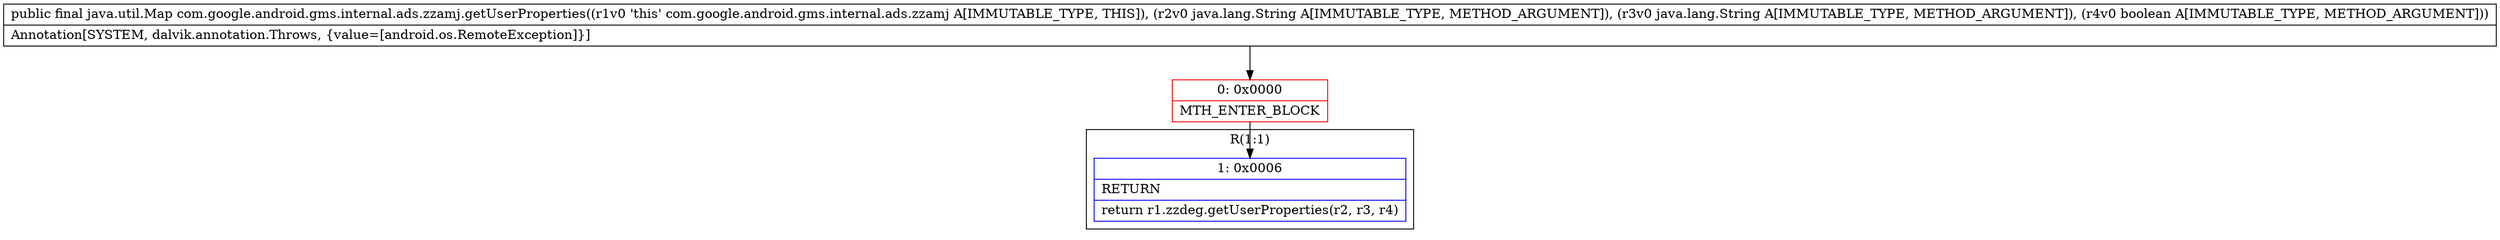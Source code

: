 digraph "CFG forcom.google.android.gms.internal.ads.zzamj.getUserProperties(Ljava\/lang\/String;Ljava\/lang\/String;Z)Ljava\/util\/Map;" {
subgraph cluster_Region_688527596 {
label = "R(1:1)";
node [shape=record,color=blue];
Node_1 [shape=record,label="{1\:\ 0x0006|RETURN\l|return r1.zzdeg.getUserProperties(r2, r3, r4)\l}"];
}
Node_0 [shape=record,color=red,label="{0\:\ 0x0000|MTH_ENTER_BLOCK\l}"];
MethodNode[shape=record,label="{public final java.util.Map com.google.android.gms.internal.ads.zzamj.getUserProperties((r1v0 'this' com.google.android.gms.internal.ads.zzamj A[IMMUTABLE_TYPE, THIS]), (r2v0 java.lang.String A[IMMUTABLE_TYPE, METHOD_ARGUMENT]), (r3v0 java.lang.String A[IMMUTABLE_TYPE, METHOD_ARGUMENT]), (r4v0 boolean A[IMMUTABLE_TYPE, METHOD_ARGUMENT]))  | Annotation[SYSTEM, dalvik.annotation.Throws, \{value=[android.os.RemoteException]\}]\l}"];
MethodNode -> Node_0;
Node_0 -> Node_1;
}

